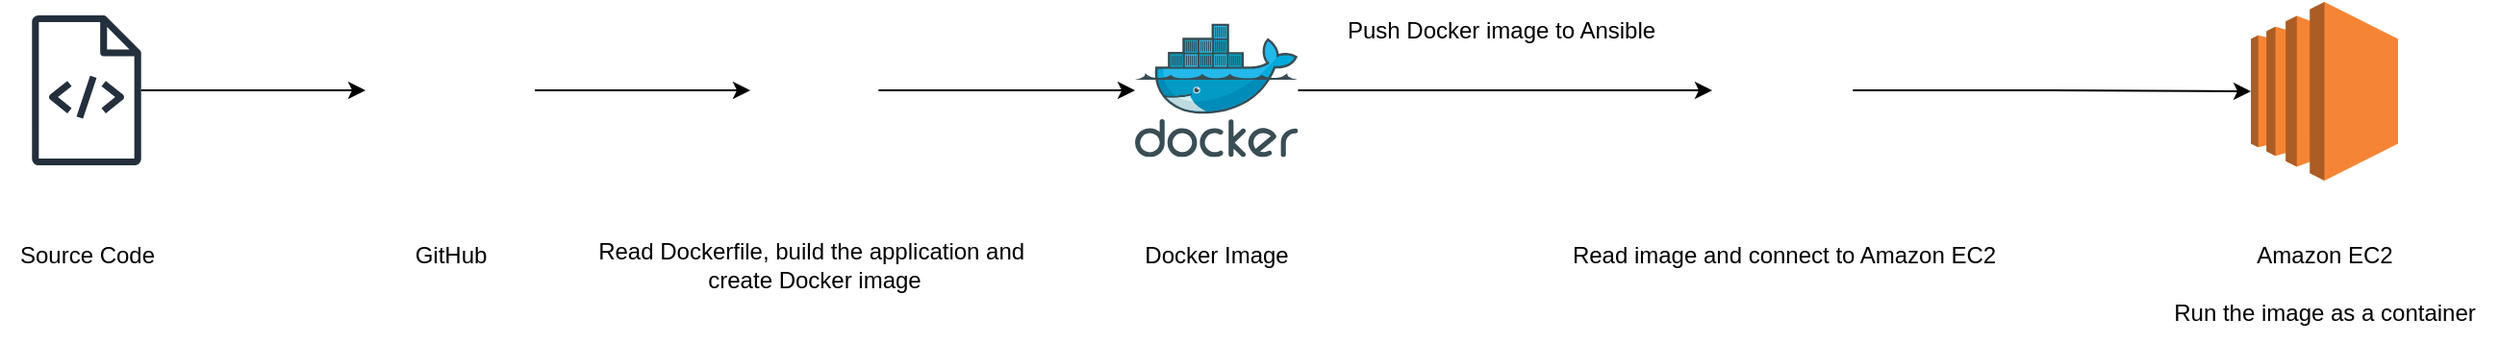 <mxfile version="24.4.6" type="github">
  <diagram name="Page-1" id="g2H6kbWNZ8GhJzK7uyzH">
    <mxGraphModel dx="1304" dy="707" grid="1" gridSize="10" guides="1" tooltips="1" connect="1" arrows="1" fold="1" page="1" pageScale="1" pageWidth="850" pageHeight="1100" math="0" shadow="0">
      <root>
        <mxCell id="0" />
        <mxCell id="1" parent="0" />
        <mxCell id="QdudeDyhw6--TSKGOu7p-23" value="" style="edgeStyle=orthogonalEdgeStyle;rounded=0;orthogonalLoop=1;jettySize=auto;html=1;" edge="1" parent="1" source="QdudeDyhw6--TSKGOu7p-20" target="QdudeDyhw6--TSKGOu7p-21">
          <mxGeometry relative="1" as="geometry" />
        </mxCell>
        <mxCell id="QdudeDyhw6--TSKGOu7p-20" value="" style="sketch=0;outlineConnect=0;fontColor=#232F3E;gradientColor=none;fillColor=#232F3D;strokeColor=none;dashed=0;verticalLabelPosition=bottom;verticalAlign=top;align=center;html=1;fontSize=12;fontStyle=0;aspect=fixed;pointerEvents=1;shape=mxgraph.aws4.source_code;" vertex="1" parent="1">
          <mxGeometry x="146.5" y="237" width="57" height="78" as="geometry" />
        </mxCell>
        <mxCell id="QdudeDyhw6--TSKGOu7p-24" value="" style="edgeStyle=orthogonalEdgeStyle;rounded=0;orthogonalLoop=1;jettySize=auto;html=1;" edge="1" parent="1" source="QdudeDyhw6--TSKGOu7p-21" target="QdudeDyhw6--TSKGOu7p-22">
          <mxGeometry relative="1" as="geometry" />
        </mxCell>
        <mxCell id="QdudeDyhw6--TSKGOu7p-21" value="" style="shape=image;html=1;verticalAlign=top;verticalLabelPosition=bottom;labelBackgroundColor=#ffffff;imageAspect=0;aspect=fixed;image=https://cdn1.iconfinder.com/data/icons/picons-social/57/github_rounded-128.png" vertex="1" parent="1">
          <mxGeometry x="320" y="232" width="88" height="88" as="geometry" />
        </mxCell>
        <mxCell id="QdudeDyhw6--TSKGOu7p-31" value="" style="edgeStyle=orthogonalEdgeStyle;rounded=0;orthogonalLoop=1;jettySize=auto;html=1;" edge="1" parent="1" source="QdudeDyhw6--TSKGOu7p-22" target="QdudeDyhw6--TSKGOu7p-29">
          <mxGeometry relative="1" as="geometry" />
        </mxCell>
        <mxCell id="QdudeDyhw6--TSKGOu7p-22" value="" style="shape=image;imageAspect=0;aspect=fixed;verticalLabelPosition=bottom;verticalAlign=top;image=https://sg.mirror.servanamanaged.com/jenkins/art/jenkins-logo/logo.svg;" vertex="1" parent="1">
          <mxGeometry x="520" y="230" width="66.64" height="92" as="geometry" />
        </mxCell>
        <mxCell id="QdudeDyhw6--TSKGOu7p-27" value="Source Code" style="text;html=1;align=center;verticalAlign=middle;resizable=0;points=[];autosize=1;strokeColor=none;fillColor=none;" vertex="1" parent="1">
          <mxGeometry x="130" y="347" width="90" height="30" as="geometry" />
        </mxCell>
        <mxCell id="QdudeDyhw6--TSKGOu7p-54" style="edgeStyle=orthogonalEdgeStyle;rounded=0;orthogonalLoop=1;jettySize=auto;html=1;entryX=0;entryY=0.5;entryDx=0;entryDy=0;" edge="1" parent="1" source="QdudeDyhw6--TSKGOu7p-29" target="QdudeDyhw6--TSKGOu7p-35">
          <mxGeometry relative="1" as="geometry" />
        </mxCell>
        <mxCell id="QdudeDyhw6--TSKGOu7p-29" value="" style="image;sketch=0;aspect=fixed;html=1;points=[];align=center;fontSize=12;image=img/lib/mscae/Docker.svg;" vertex="1" parent="1">
          <mxGeometry x="720" y="241.25" width="84.76" height="69.5" as="geometry" />
        </mxCell>
        <mxCell id="QdudeDyhw6--TSKGOu7p-30" value="Docker Image" style="text;html=1;align=center;verticalAlign=middle;resizable=0;points=[];autosize=1;strokeColor=none;fillColor=none;" vertex="1" parent="1">
          <mxGeometry x="712.38" y="347" width="100" height="30" as="geometry" />
        </mxCell>
        <mxCell id="QdudeDyhw6--TSKGOu7p-32" value="Read Dockerfile, build the application and&amp;nbsp;&lt;div&gt;create Docker image&lt;/div&gt;" style="text;html=1;align=center;verticalAlign=middle;resizable=0;points=[];autosize=1;strokeColor=none;fillColor=none;" vertex="1" parent="1">
          <mxGeometry x="428.32" y="347" width="250" height="40" as="geometry" />
        </mxCell>
        <mxCell id="QdudeDyhw6--TSKGOu7p-35" value="" style="shape=image;imageAspect=0;aspect=fixed;verticalLabelPosition=bottom;verticalAlign=top;image=https://upload.wikimedia.org/wikipedia/commons/2/24/Ansible_logo.svg;" vertex="1" parent="1">
          <mxGeometry x="1020" y="231" width="73.15" height="90" as="geometry" />
        </mxCell>
        <mxCell id="QdudeDyhw6--TSKGOu7p-36" value="" style="outlineConnect=0;dashed=0;verticalLabelPosition=bottom;verticalAlign=top;align=center;html=1;shape=mxgraph.aws3.ec2;fillColor=#F58534;gradientColor=none;" vertex="1" parent="1">
          <mxGeometry x="1300" y="230" width="76.5" height="93" as="geometry" />
        </mxCell>
        <mxCell id="QdudeDyhw6--TSKGOu7p-42" value="Push&lt;span style=&quot;background-color: initial;&quot;&gt;&amp;nbsp;Docker image to Ansible&lt;/span&gt;" style="text;html=1;align=center;verticalAlign=middle;resizable=0;points=[];autosize=1;strokeColor=none;fillColor=none;" vertex="1" parent="1">
          <mxGeometry x="820" y="230" width="180" height="30" as="geometry" />
        </mxCell>
        <mxCell id="QdudeDyhw6--TSKGOu7p-44" value="Read image and connect to Amazon EC2" style="text;html=1;align=center;verticalAlign=middle;resizable=0;points=[];autosize=1;strokeColor=none;fillColor=none;" vertex="1" parent="1">
          <mxGeometry x="936.58" y="347" width="240" height="30" as="geometry" />
        </mxCell>
        <mxCell id="QdudeDyhw6--TSKGOu7p-45" value="Amazon EC2" style="text;html=1;align=center;verticalAlign=middle;resizable=0;points=[];autosize=1;strokeColor=none;fillColor=none;" vertex="1" parent="1">
          <mxGeometry x="1293.25" y="347" width="90" height="30" as="geometry" />
        </mxCell>
        <mxCell id="QdudeDyhw6--TSKGOu7p-47" value="Run the image as a container" style="text;html=1;align=center;verticalAlign=middle;resizable=0;points=[];autosize=1;strokeColor=none;fillColor=none;" vertex="1" parent="1">
          <mxGeometry x="1248.25" y="377" width="180" height="30" as="geometry" />
        </mxCell>
        <mxCell id="QdudeDyhw6--TSKGOu7p-48" value="GitHub" style="text;html=1;align=center;verticalAlign=middle;resizable=0;points=[];autosize=1;strokeColor=none;fillColor=none;" vertex="1" parent="1">
          <mxGeometry x="334" y="347" width="60" height="30" as="geometry" />
        </mxCell>
        <mxCell id="QdudeDyhw6--TSKGOu7p-55" style="edgeStyle=orthogonalEdgeStyle;rounded=0;orthogonalLoop=1;jettySize=auto;html=1;entryX=0;entryY=0.5;entryDx=0;entryDy=0;entryPerimeter=0;" edge="1" parent="1" source="QdudeDyhw6--TSKGOu7p-35" target="QdudeDyhw6--TSKGOu7p-36">
          <mxGeometry relative="1" as="geometry" />
        </mxCell>
      </root>
    </mxGraphModel>
  </diagram>
</mxfile>
